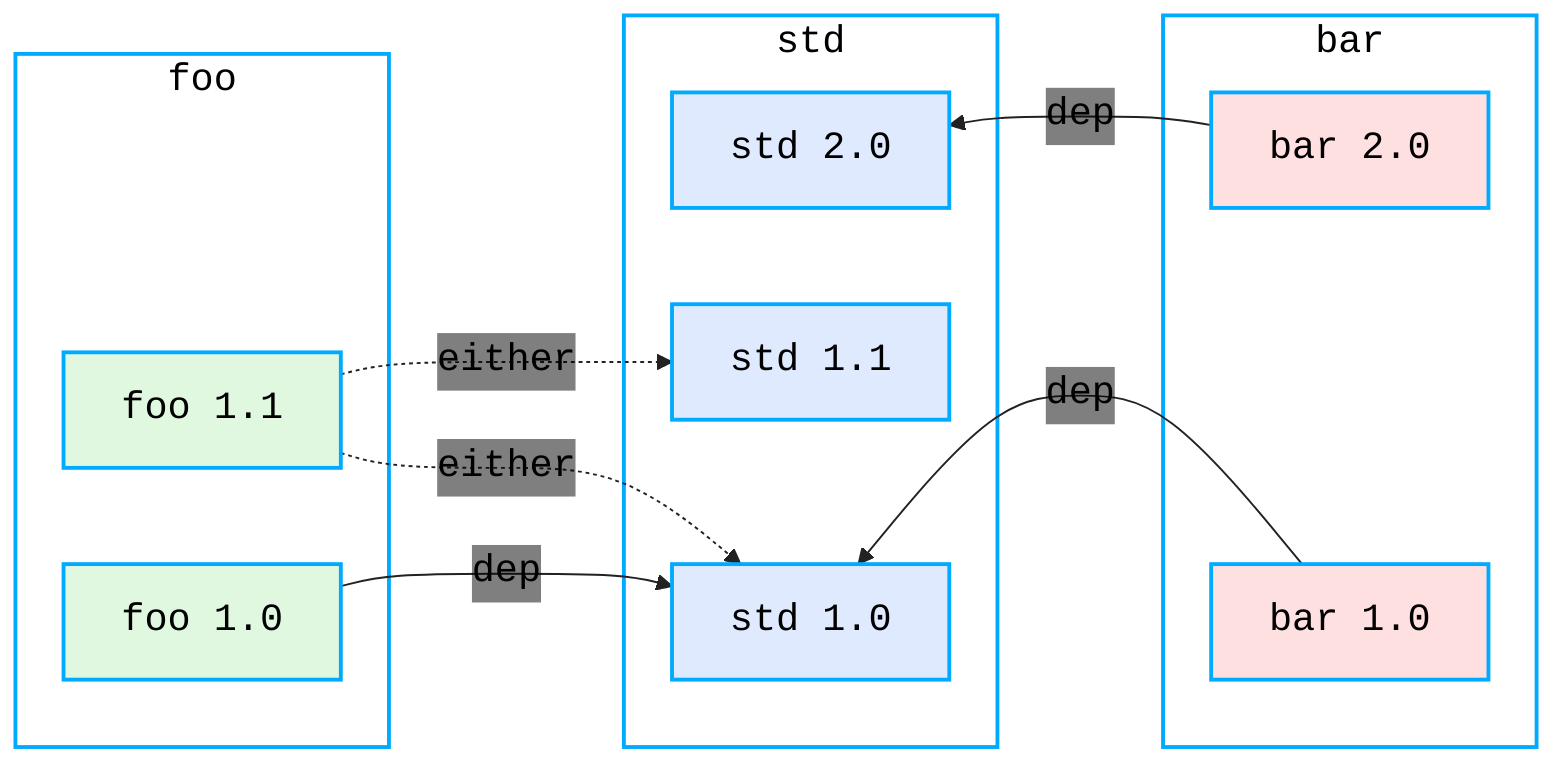 %%{ init: {
  'themeVariables': {
    'edgeLabelBackground': 'transparent',
    "fontSize": "20px",
    "fontFamily": "monospace",
    'textAlign': 'center',
    'wrap': true
    }
} }%%
flowchart LR
  subgraph FOO [foo]
    direction TB
    foo20[ ]:::invisible
    foo11["foo 1.1"]
    foo10["foo 1.0"]
  end

  subgraph STD [std]
    direction TB
    class STD subgraphStyle;
    std20["std 2.0"]
    std11["std 1.1"]
    std10["std 1.0"]
  end

  subgraph BAR [bar]
    direction TB
    bar20["bar 2.0"]
    bar11[ ]:::invisible
    bar10["bar 1.0"]
  end
  
  FOO ~~~ STD
  STD ~~~ BAR
  foo10 ~~~ std10 ~~~ bar10
  %% foo11 ~~~ std11 ~~~ bar11
  %% foo20 ~~~ std20 ~~~ bar20
  foo10 -->|dep| std10
  foo11 -.->|either| std10
  foo11 -.->|either| std11
  bar10 -->|dep| std10
  bar20 -->|dep| std20
  linkStyle default stroke:#222, color:#000, background:#fff
  classDef subgraphStyle fill:#fff, stroke:#0af, stroke-width:2px, color:#000
  class FOO,STD,BAR subgraphStyle
  classDef invisible fill:#fff, stroke:#fff, stroke-width:0px
  classDef foo fill:#e0f8e0, stroke:#0af, stroke-width:2px,color:#000
  classDef std fill:#e0eaff, stroke:#0af, stroke-width:2px,color:#000
  classDef bar fill:#ffe0e0, stroke:#0af, stroke-width:2px,color:#000
  class foo10,foo11 foo
  class std10,std11,std20 std
  class bar10,bar20 bar